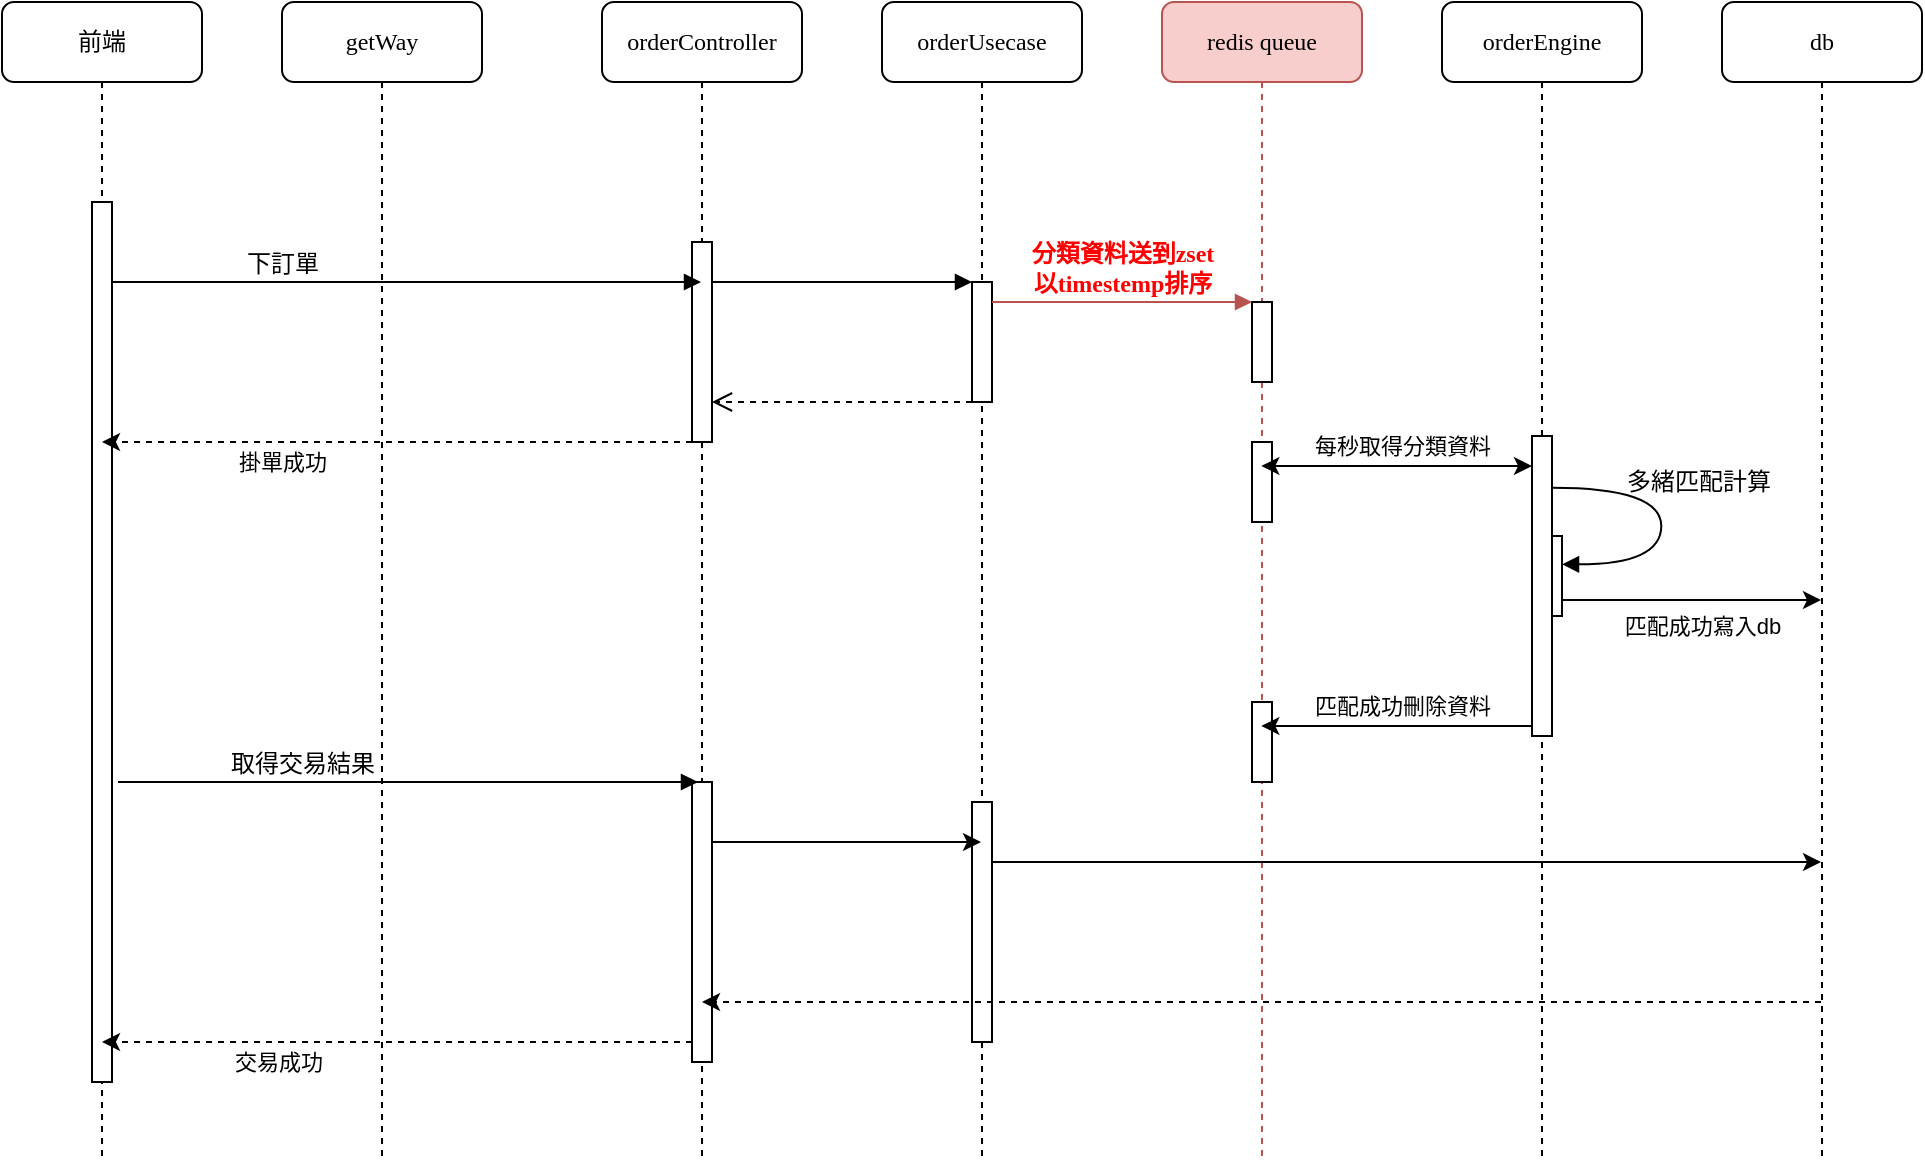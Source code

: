<mxfile version="20.8.16" type="device"><diagram name="Page-1" id="13e1069c-82ec-6db2-03f1-153e76fe0fe0"><mxGraphModel dx="1276" dy="606" grid="0" gridSize="10" guides="1" tooltips="1" connect="1" arrows="1" fold="1" page="1" pageScale="1" pageWidth="1100" pageHeight="850" background="none" math="0" shadow="0"><root><mxCell id="0"/><mxCell id="1" parent="0"/><mxCell id="7baba1c4bc27f4b0-2" value="getWay" style="shape=umlLifeline;perimeter=lifelinePerimeter;whiteSpace=wrap;html=1;container=1;collapsible=0;recursiveResize=0;outlineConnect=0;rounded=1;shadow=0;comic=0;labelBackgroundColor=none;strokeWidth=1;fontFamily=Verdana;fontSize=12;align=center;" parent="1" vertex="1"><mxGeometry x="240" y="80" width="100" height="580" as="geometry"/></mxCell><mxCell id="7baba1c4bc27f4b0-3" value="orderController" style="shape=umlLifeline;perimeter=lifelinePerimeter;whiteSpace=wrap;html=1;container=1;collapsible=0;recursiveResize=0;outlineConnect=0;rounded=1;shadow=0;comic=0;labelBackgroundColor=none;strokeWidth=1;fontFamily=Verdana;fontSize=12;align=center;" parent="1" vertex="1"><mxGeometry x="400" y="80" width="100" height="580" as="geometry"/></mxCell><mxCell id="7baba1c4bc27f4b0-13" value="" style="html=1;points=[];perimeter=orthogonalPerimeter;rounded=0;shadow=0;comic=0;labelBackgroundColor=none;strokeWidth=1;fontFamily=Verdana;fontSize=12;align=center;" parent="7baba1c4bc27f4b0-3" vertex="1"><mxGeometry x="45" y="120" width="10" height="100" as="geometry"/></mxCell><mxCell id="7baba1c4bc27f4b0-22" value="" style="html=1;points=[];perimeter=orthogonalPerimeter;rounded=0;shadow=0;comic=0;labelBackgroundColor=none;strokeWidth=1;fontFamily=Verdana;fontSize=12;align=center;" parent="7baba1c4bc27f4b0-3" vertex="1"><mxGeometry x="45" y="390" width="10" height="140" as="geometry"/></mxCell><mxCell id="7baba1c4bc27f4b0-4" value="orderUsecase" style="shape=umlLifeline;perimeter=lifelinePerimeter;whiteSpace=wrap;html=1;container=1;collapsible=0;recursiveResize=0;outlineConnect=0;rounded=1;shadow=0;comic=0;labelBackgroundColor=none;strokeWidth=1;fontFamily=Verdana;fontSize=12;align=center;" parent="1" vertex="1"><mxGeometry x="540" y="80" width="100" height="580" as="geometry"/></mxCell><mxCell id="FNLFDet5nNZPTLWJX4bb-2" value="" style="html=1;verticalAlign=bottom;endArrow=open;dashed=1;endSize=8;labelBackgroundColor=none;fontFamily=Verdana;fontSize=12;edgeStyle=elbowEdgeStyle;elbow=vertical;" parent="7baba1c4bc27f4b0-4" edge="1"><mxGeometry relative="1" as="geometry"><mxPoint x="-85" y="200" as="targetPoint"/><Array as="points"><mxPoint x="-10" y="200"/><mxPoint x="20" y="200"/></Array><mxPoint x="45" y="200" as="sourcePoint"/></mxGeometry></mxCell><mxCell id="PGKh2NoBjCBjQokUIg-c-18" value="" style="html=1;points=[];perimeter=orthogonalPerimeter;rounded=0;shadow=0;comic=0;labelBackgroundColor=none;strokeWidth=1;fontFamily=Verdana;fontSize=12;align=center;" vertex="1" parent="7baba1c4bc27f4b0-4"><mxGeometry x="45" y="400" width="10" height="120" as="geometry"/></mxCell><mxCell id="7baba1c4bc27f4b0-5" value="redis queue" style="shape=umlLifeline;perimeter=lifelinePerimeter;whiteSpace=wrap;html=1;container=1;collapsible=0;recursiveResize=0;outlineConnect=0;rounded=1;shadow=0;comic=0;labelBackgroundColor=none;strokeWidth=1;fontFamily=Verdana;fontSize=12;align=center;fillColor=#f8cecc;strokeColor=#b85450;" parent="1" vertex="1"><mxGeometry x="680" y="80" width="100" height="580" as="geometry"/></mxCell><mxCell id="PGKh2NoBjCBjQokUIg-c-25" value="" style="html=1;points=[];perimeter=orthogonalPerimeter;rounded=0;shadow=0;comic=0;labelBackgroundColor=none;strokeWidth=1;fontFamily=Verdana;fontSize=12;align=center;" vertex="1" parent="7baba1c4bc27f4b0-5"><mxGeometry x="45" y="220" width="10" height="40" as="geometry"/></mxCell><mxCell id="PGKh2NoBjCBjQokUIg-c-26" value="" style="html=1;points=[];perimeter=orthogonalPerimeter;rounded=0;shadow=0;comic=0;labelBackgroundColor=none;strokeWidth=1;fontFamily=Verdana;fontSize=12;align=center;" vertex="1" parent="7baba1c4bc27f4b0-5"><mxGeometry x="45" y="350" width="10" height="40" as="geometry"/></mxCell><mxCell id="7baba1c4bc27f4b0-6" value="orderEngine" style="shape=umlLifeline;perimeter=lifelinePerimeter;whiteSpace=wrap;html=1;container=1;collapsible=0;recursiveResize=0;outlineConnect=0;rounded=1;shadow=0;comic=0;labelBackgroundColor=none;strokeWidth=1;fontFamily=Verdana;fontSize=12;align=center;" parent="1" vertex="1"><mxGeometry x="820" y="80" width="100" height="580" as="geometry"/></mxCell><mxCell id="7baba1c4bc27f4b0-39" value="多緒匹配計算" style="html=1;verticalAlign=bottom;endArrow=block;labelBackgroundColor=none;fontFamily=Verdana;fontSize=12;elbow=vertical;edgeStyle=orthogonalEdgeStyle;curved=1;entryX=1;entryY=0.286;entryPerimeter=0;exitX=1.038;exitY=0.345;exitPerimeter=0;" parent="7baba1c4bc27f4b0-6" edge="1"><mxGeometry x="-0.147" y="18" relative="1" as="geometry"><mxPoint x="55.003" y="242.83" as="sourcePoint"/><mxPoint x="60.003" y="281.163" as="targetPoint"/><Array as="points"><mxPoint x="109.67" y="242.83"/><mxPoint x="109.67" y="280.83"/></Array><mxPoint as="offset"/></mxGeometry></mxCell><mxCell id="7baba1c4bc27f4b0-37" value="" style="html=1;points=[];perimeter=orthogonalPerimeter;rounded=0;shadow=0;comic=0;labelBackgroundColor=none;strokeWidth=1;fontFamily=Verdana;fontSize=12;align=center;" parent="7baba1c4bc27f4b0-6" vertex="1"><mxGeometry x="50" y="267" width="10" height="40" as="geometry"/></mxCell><mxCell id="PGKh2NoBjCBjQokUIg-c-17" style="edgeStyle=orthogonalEdgeStyle;rounded=0;orthogonalLoop=1;jettySize=auto;html=1;startArrow=none;startFill=0;dashed=1;" edge="1" parent="1" source="7baba1c4bc27f4b0-7" target="7baba1c4bc27f4b0-3"><mxGeometry relative="1" as="geometry"><Array as="points"><mxPoint x="660" y="580"/><mxPoint x="660" y="580"/></Array></mxGeometry></mxCell><mxCell id="7baba1c4bc27f4b0-7" value="db" style="shape=umlLifeline;perimeter=lifelinePerimeter;whiteSpace=wrap;html=1;container=1;collapsible=0;recursiveResize=0;outlineConnect=0;rounded=1;shadow=0;comic=0;labelBackgroundColor=none;strokeWidth=1;fontFamily=Verdana;fontSize=12;align=center;" parent="1" vertex="1"><mxGeometry x="960" y="80" width="100" height="580" as="geometry"/></mxCell><mxCell id="7baba1c4bc27f4b0-8" value="前端" style="shape=umlLifeline;perimeter=lifelinePerimeter;whiteSpace=wrap;html=1;container=1;collapsible=0;recursiveResize=0;outlineConnect=0;rounded=1;shadow=0;comic=0;labelBackgroundColor=none;strokeWidth=1;fontFamily=Verdana;fontSize=12;align=center;" parent="1" vertex="1"><mxGeometry x="100" y="80" width="100" height="580" as="geometry"/></mxCell><mxCell id="7baba1c4bc27f4b0-9" value="" style="html=1;points=[];perimeter=orthogonalPerimeter;rounded=0;shadow=0;comic=0;labelBackgroundColor=none;strokeWidth=1;fontFamily=Verdana;fontSize=12;align=center;" parent="7baba1c4bc27f4b0-8" vertex="1"><mxGeometry x="45" y="100" width="10" height="440" as="geometry"/></mxCell><mxCell id="7baba1c4bc27f4b0-16" value="" style="html=1;points=[];perimeter=orthogonalPerimeter;rounded=0;shadow=0;comic=0;labelBackgroundColor=none;strokeWidth=1;fontFamily=Verdana;fontSize=12;align=center;" parent="1" vertex="1"><mxGeometry x="585" y="220" width="10" height="60" as="geometry"/></mxCell><mxCell id="7baba1c4bc27f4b0-17" value="" style="html=1;verticalAlign=bottom;endArrow=block;labelBackgroundColor=none;fontFamily=Verdana;fontSize=12;edgeStyle=elbowEdgeStyle;elbow=vertical;" parent="1" source="7baba1c4bc27f4b0-13" target="7baba1c4bc27f4b0-16" edge="1"><mxGeometry relative="1" as="geometry"><mxPoint x="510" y="220" as="sourcePoint"/><Array as="points"><mxPoint x="460" y="220"/></Array></mxGeometry></mxCell><mxCell id="7baba1c4bc27f4b0-19" value="" style="html=1;points=[];perimeter=orthogonalPerimeter;rounded=0;shadow=0;comic=0;labelBackgroundColor=none;strokeWidth=1;fontFamily=Verdana;fontSize=12;align=center;" parent="1" vertex="1"><mxGeometry x="725" y="230" width="10" height="40" as="geometry"/></mxCell><mxCell id="7baba1c4bc27f4b0-20" value="&lt;b&gt;&lt;font color=&quot;#ff0000&quot;&gt;分類資料送到zset&lt;br&gt;以timestemp排序&lt;br&gt;&lt;/font&gt;&lt;/b&gt;" style="html=1;verticalAlign=bottom;endArrow=block;entryX=0;entryY=0;labelBackgroundColor=none;fontFamily=Verdana;fontSize=12;edgeStyle=elbowEdgeStyle;elbow=vertical;fillColor=#f8cecc;strokeColor=#b85450;" parent="1" source="7baba1c4bc27f4b0-16" target="7baba1c4bc27f4b0-19" edge="1"><mxGeometry relative="1" as="geometry"><mxPoint x="650" y="230" as="sourcePoint"/></mxGeometry></mxCell><mxCell id="7baba1c4bc27f4b0-23" value="取得交易結果" style="html=1;verticalAlign=bottom;endArrow=block;entryX=0;entryY=0;labelBackgroundColor=none;fontFamily=Verdana;fontSize=12;" parent="1" edge="1"><mxGeometry x="-0.365" relative="1" as="geometry"><mxPoint x="158" y="470" as="sourcePoint"/><mxPoint x="448" y="470" as="targetPoint"/><mxPoint as="offset"/></mxGeometry></mxCell><mxCell id="PGKh2NoBjCBjQokUIg-c-10" value="" style="edgeStyle=orthogonalEdgeStyle;rounded=0;orthogonalLoop=1;jettySize=auto;html=1;startArrow=classic;startFill=1;" edge="1" parent="1" source="7baba1c4bc27f4b0-28"><mxGeometry relative="1" as="geometry"><mxPoint x="729.667" y="312" as="targetPoint"/><Array as="points"><mxPoint x="840" y="312"/><mxPoint x="840" y="312"/></Array></mxGeometry></mxCell><mxCell id="PGKh2NoBjCBjQokUIg-c-11" value="每秒取得分類資料" style="edgeLabel;html=1;align=center;verticalAlign=middle;resizable=0;points=[];" vertex="1" connectable="0" parent="PGKh2NoBjCBjQokUIg-c-10"><mxGeometry x="-0.217" y="-4" relative="1" as="geometry"><mxPoint x="-12" y="-6" as="offset"/></mxGeometry></mxCell><mxCell id="PGKh2NoBjCBjQokUIg-c-15" value="匹配成功刪除資料" style="edgeStyle=orthogonalEdgeStyle;rounded=0;orthogonalLoop=1;jettySize=auto;html=1;" edge="1" parent="1"><mxGeometry x="-0.039" y="-10" relative="1" as="geometry"><mxPoint x="865" y="442" as="sourcePoint"/><mxPoint x="729.667" y="442" as="targetPoint"/><Array as="points"><mxPoint x="840" y="442"/><mxPoint x="840" y="442"/></Array><mxPoint as="offset"/></mxGeometry></mxCell><mxCell id="7baba1c4bc27f4b0-28" value="" style="html=1;points=[];perimeter=orthogonalPerimeter;rounded=0;shadow=0;comic=0;labelBackgroundColor=none;strokeWidth=1;fontFamily=Verdana;fontSize=12;align=center;" parent="1" vertex="1"><mxGeometry x="865" y="297" width="10" height="150" as="geometry"/></mxCell><mxCell id="7baba1c4bc27f4b0-11" value="下訂單" style="html=1;verticalAlign=bottom;endArrow=block;labelBackgroundColor=none;fontFamily=Verdana;fontSize=12;edgeStyle=elbowEdgeStyle;elbow=vertical;" parent="1" source="7baba1c4bc27f4b0-9" target="7baba1c4bc27f4b0-3" edge="1"><mxGeometry x="-0.423" relative="1" as="geometry"><mxPoint x="220" y="190" as="sourcePoint"/><mxPoint x="285" y="180.0" as="targetPoint"/><Array as="points"><mxPoint x="200" y="220"/><mxPoint x="420" y="180"/></Array><mxPoint as="offset"/></mxGeometry></mxCell><mxCell id="PGKh2NoBjCBjQokUIg-c-14" value="匹配成功寫入db" style="edgeStyle=orthogonalEdgeStyle;rounded=0;orthogonalLoop=1;jettySize=auto;html=1;" edge="1" parent="1"><mxGeometry x="0.081" y="-13" relative="1" as="geometry"><mxPoint x="880" y="379" as="sourcePoint"/><mxPoint x="1009.5" y="379" as="targetPoint"/><Array as="points"><mxPoint x="970" y="379"/><mxPoint x="970" y="379"/></Array><mxPoint as="offset"/></mxGeometry></mxCell><mxCell id="PGKh2NoBjCBjQokUIg-c-19" style="edgeStyle=orthogonalEdgeStyle;rounded=0;orthogonalLoop=1;jettySize=auto;html=1;startArrow=none;startFill=0;" edge="1" parent="1" source="7baba1c4bc27f4b0-22" target="7baba1c4bc27f4b0-4"><mxGeometry relative="1" as="geometry"><Array as="points"><mxPoint x="480" y="500"/><mxPoint x="480" y="500"/></Array></mxGeometry></mxCell><mxCell id="PGKh2NoBjCBjQokUIg-c-20" style="edgeStyle=orthogonalEdgeStyle;rounded=0;orthogonalLoop=1;jettySize=auto;html=1;startArrow=none;startFill=0;" edge="1" parent="1" source="PGKh2NoBjCBjQokUIg-c-18" target="7baba1c4bc27f4b0-7"><mxGeometry relative="1" as="geometry"><mxPoint x="940" y="520" as="targetPoint"/><Array as="points"><mxPoint x="690" y="510"/><mxPoint x="690" y="510"/></Array></mxGeometry></mxCell><mxCell id="PGKh2NoBjCBjQokUIg-c-21" style="edgeStyle=orthogonalEdgeStyle;rounded=0;orthogonalLoop=1;jettySize=auto;html=1;startArrow=none;startFill=0;dashed=1;" edge="1" parent="1" source="7baba1c4bc27f4b0-22" target="7baba1c4bc27f4b0-8"><mxGeometry relative="1" as="geometry"><Array as="points"><mxPoint x="320" y="600"/><mxPoint x="320" y="600"/></Array></mxGeometry></mxCell><mxCell id="PGKh2NoBjCBjQokUIg-c-24" value="交易成功" style="edgeLabel;html=1;align=center;verticalAlign=middle;resizable=0;points=[];" vertex="1" connectable="0" parent="PGKh2NoBjCBjQokUIg-c-21"><mxGeometry x="-0.241" y="1" relative="1" as="geometry"><mxPoint x="-95" y="9" as="offset"/></mxGeometry></mxCell><mxCell id="PGKh2NoBjCBjQokUIg-c-22" style="edgeStyle=orthogonalEdgeStyle;rounded=0;orthogonalLoop=1;jettySize=auto;html=1;dashed=1;startArrow=none;startFill=0;" edge="1" parent="1" source="7baba1c4bc27f4b0-13" target="7baba1c4bc27f4b0-8"><mxGeometry relative="1" as="geometry"><Array as="points"><mxPoint x="250" y="300"/><mxPoint x="250" y="300"/></Array></mxGeometry></mxCell><mxCell id="PGKh2NoBjCBjQokUIg-c-23" value="掛單成功" style="edgeLabel;html=1;align=center;verticalAlign=middle;resizable=0;points=[];" vertex="1" connectable="0" parent="PGKh2NoBjCBjQokUIg-c-22"><mxGeometry x="0.261" y="2" relative="1" as="geometry"><mxPoint x="-19" y="8" as="offset"/></mxGeometry></mxCell></root></mxGraphModel></diagram></mxfile>